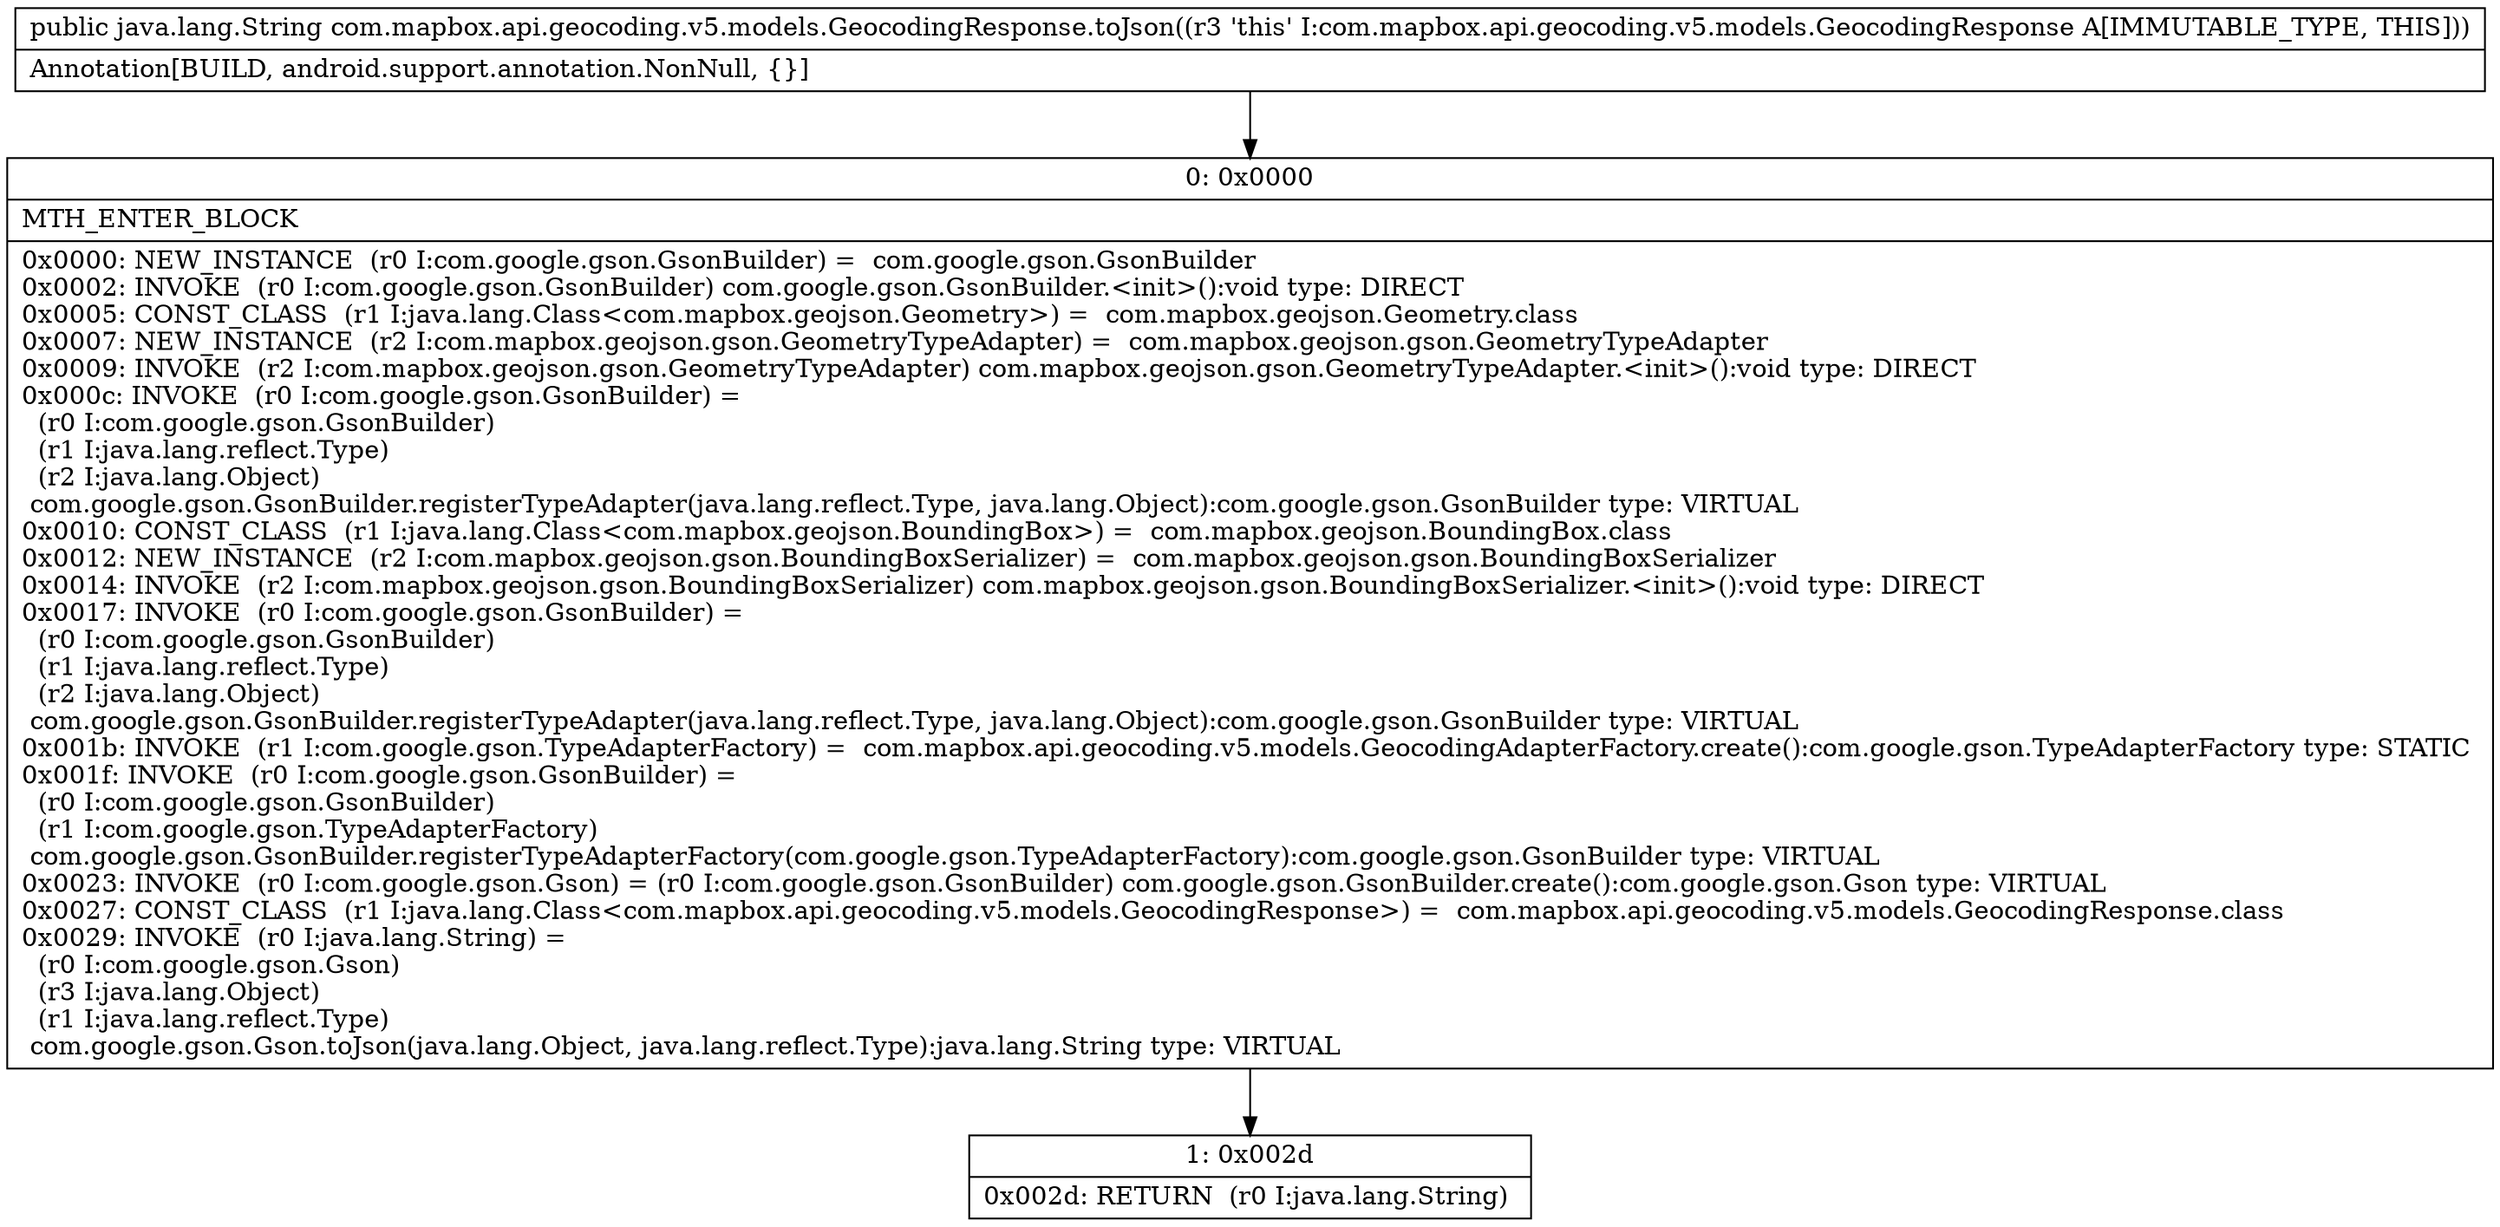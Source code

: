 digraph "CFG forcom.mapbox.api.geocoding.v5.models.GeocodingResponse.toJson()Ljava\/lang\/String;" {
Node_0 [shape=record,label="{0\:\ 0x0000|MTH_ENTER_BLOCK\l|0x0000: NEW_INSTANCE  (r0 I:com.google.gson.GsonBuilder) =  com.google.gson.GsonBuilder \l0x0002: INVOKE  (r0 I:com.google.gson.GsonBuilder) com.google.gson.GsonBuilder.\<init\>():void type: DIRECT \l0x0005: CONST_CLASS  (r1 I:java.lang.Class\<com.mapbox.geojson.Geometry\>) =  com.mapbox.geojson.Geometry.class \l0x0007: NEW_INSTANCE  (r2 I:com.mapbox.geojson.gson.GeometryTypeAdapter) =  com.mapbox.geojson.gson.GeometryTypeAdapter \l0x0009: INVOKE  (r2 I:com.mapbox.geojson.gson.GeometryTypeAdapter) com.mapbox.geojson.gson.GeometryTypeAdapter.\<init\>():void type: DIRECT \l0x000c: INVOKE  (r0 I:com.google.gson.GsonBuilder) = \l  (r0 I:com.google.gson.GsonBuilder)\l  (r1 I:java.lang.reflect.Type)\l  (r2 I:java.lang.Object)\l com.google.gson.GsonBuilder.registerTypeAdapter(java.lang.reflect.Type, java.lang.Object):com.google.gson.GsonBuilder type: VIRTUAL \l0x0010: CONST_CLASS  (r1 I:java.lang.Class\<com.mapbox.geojson.BoundingBox\>) =  com.mapbox.geojson.BoundingBox.class \l0x0012: NEW_INSTANCE  (r2 I:com.mapbox.geojson.gson.BoundingBoxSerializer) =  com.mapbox.geojson.gson.BoundingBoxSerializer \l0x0014: INVOKE  (r2 I:com.mapbox.geojson.gson.BoundingBoxSerializer) com.mapbox.geojson.gson.BoundingBoxSerializer.\<init\>():void type: DIRECT \l0x0017: INVOKE  (r0 I:com.google.gson.GsonBuilder) = \l  (r0 I:com.google.gson.GsonBuilder)\l  (r1 I:java.lang.reflect.Type)\l  (r2 I:java.lang.Object)\l com.google.gson.GsonBuilder.registerTypeAdapter(java.lang.reflect.Type, java.lang.Object):com.google.gson.GsonBuilder type: VIRTUAL \l0x001b: INVOKE  (r1 I:com.google.gson.TypeAdapterFactory) =  com.mapbox.api.geocoding.v5.models.GeocodingAdapterFactory.create():com.google.gson.TypeAdapterFactory type: STATIC \l0x001f: INVOKE  (r0 I:com.google.gson.GsonBuilder) = \l  (r0 I:com.google.gson.GsonBuilder)\l  (r1 I:com.google.gson.TypeAdapterFactory)\l com.google.gson.GsonBuilder.registerTypeAdapterFactory(com.google.gson.TypeAdapterFactory):com.google.gson.GsonBuilder type: VIRTUAL \l0x0023: INVOKE  (r0 I:com.google.gson.Gson) = (r0 I:com.google.gson.GsonBuilder) com.google.gson.GsonBuilder.create():com.google.gson.Gson type: VIRTUAL \l0x0027: CONST_CLASS  (r1 I:java.lang.Class\<com.mapbox.api.geocoding.v5.models.GeocodingResponse\>) =  com.mapbox.api.geocoding.v5.models.GeocodingResponse.class \l0x0029: INVOKE  (r0 I:java.lang.String) = \l  (r0 I:com.google.gson.Gson)\l  (r3 I:java.lang.Object)\l  (r1 I:java.lang.reflect.Type)\l com.google.gson.Gson.toJson(java.lang.Object, java.lang.reflect.Type):java.lang.String type: VIRTUAL \l}"];
Node_1 [shape=record,label="{1\:\ 0x002d|0x002d: RETURN  (r0 I:java.lang.String) \l}"];
MethodNode[shape=record,label="{public java.lang.String com.mapbox.api.geocoding.v5.models.GeocodingResponse.toJson((r3 'this' I:com.mapbox.api.geocoding.v5.models.GeocodingResponse A[IMMUTABLE_TYPE, THIS]))  | Annotation[BUILD, android.support.annotation.NonNull, \{\}]\l}"];
MethodNode -> Node_0;
Node_0 -> Node_1;
}

